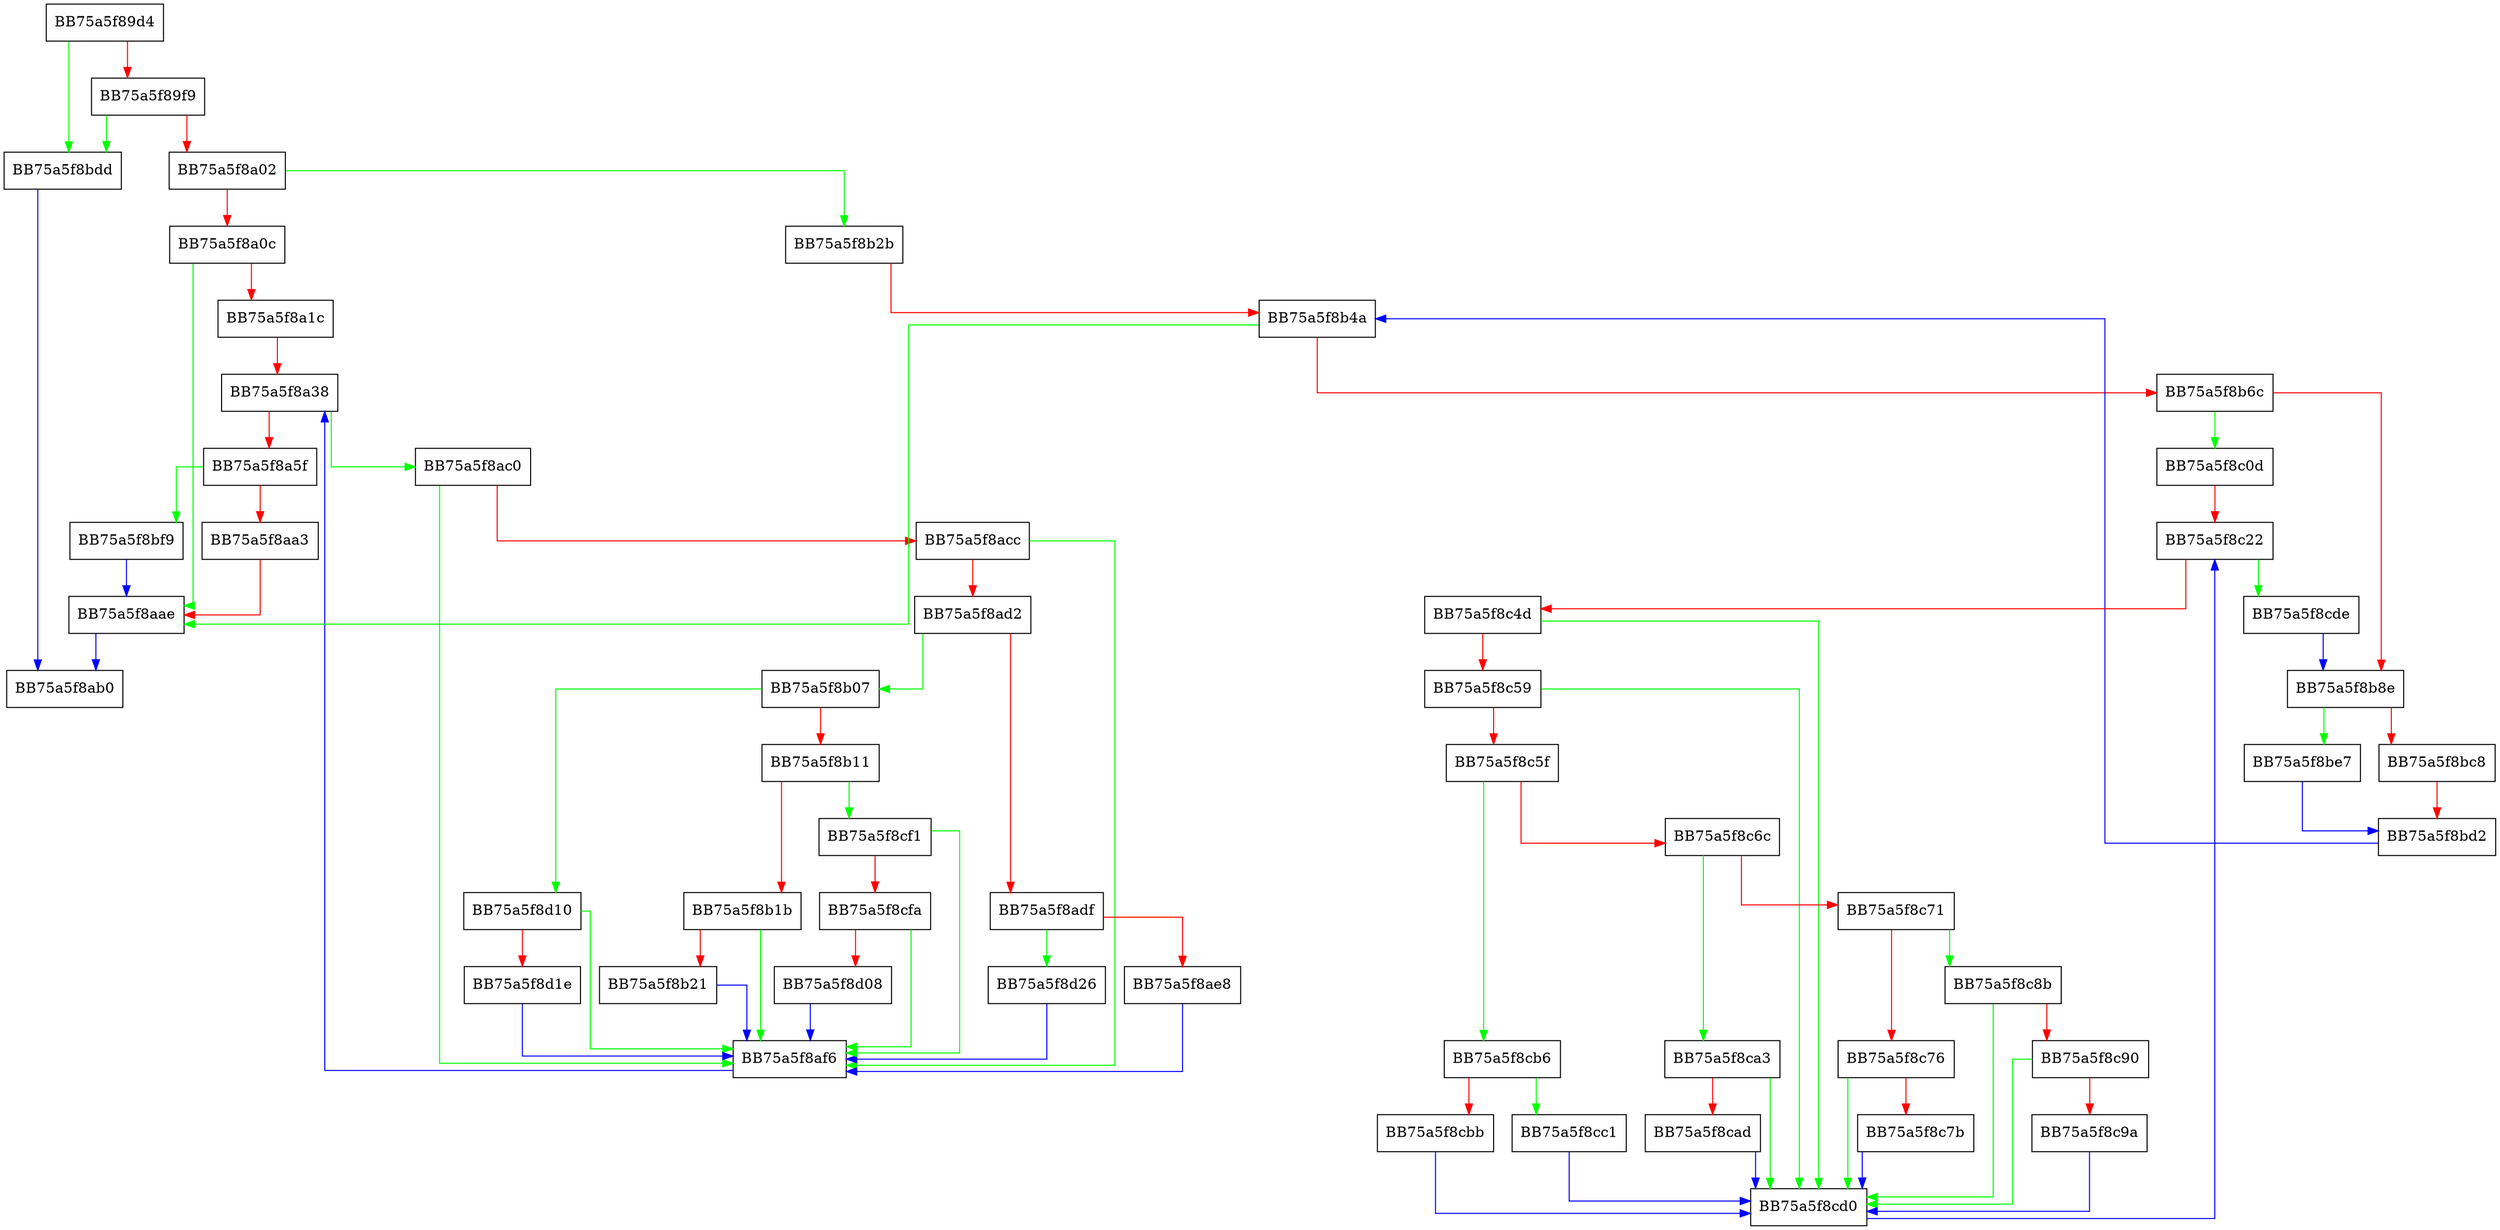 digraph handleDecodeParms {
  node [shape="box"];
  graph [splines=ortho];
  BB75a5f89d4 -> BB75a5f8bdd [color="green"];
  BB75a5f89d4 -> BB75a5f89f9 [color="red"];
  BB75a5f89f9 -> BB75a5f8bdd [color="green"];
  BB75a5f89f9 -> BB75a5f8a02 [color="red"];
  BB75a5f8a02 -> BB75a5f8b2b [color="green"];
  BB75a5f8a02 -> BB75a5f8a0c [color="red"];
  BB75a5f8a0c -> BB75a5f8aae [color="green"];
  BB75a5f8a0c -> BB75a5f8a1c [color="red"];
  BB75a5f8a1c -> BB75a5f8a38 [color="red"];
  BB75a5f8a38 -> BB75a5f8ac0 [color="green"];
  BB75a5f8a38 -> BB75a5f8a5f [color="red"];
  BB75a5f8a5f -> BB75a5f8bf9 [color="green"];
  BB75a5f8a5f -> BB75a5f8aa3 [color="red"];
  BB75a5f8aa3 -> BB75a5f8aae [color="red"];
  BB75a5f8aae -> BB75a5f8ab0 [color="blue"];
  BB75a5f8ac0 -> BB75a5f8af6 [color="green"];
  BB75a5f8ac0 -> BB75a5f8acc [color="red"];
  BB75a5f8acc -> BB75a5f8af6 [color="green"];
  BB75a5f8acc -> BB75a5f8ad2 [color="red"];
  BB75a5f8ad2 -> BB75a5f8b07 [color="green"];
  BB75a5f8ad2 -> BB75a5f8adf [color="red"];
  BB75a5f8adf -> BB75a5f8d26 [color="green"];
  BB75a5f8adf -> BB75a5f8ae8 [color="red"];
  BB75a5f8ae8 -> BB75a5f8af6 [color="blue"];
  BB75a5f8af6 -> BB75a5f8a38 [color="blue"];
  BB75a5f8b07 -> BB75a5f8d10 [color="green"];
  BB75a5f8b07 -> BB75a5f8b11 [color="red"];
  BB75a5f8b11 -> BB75a5f8cf1 [color="green"];
  BB75a5f8b11 -> BB75a5f8b1b [color="red"];
  BB75a5f8b1b -> BB75a5f8af6 [color="green"];
  BB75a5f8b1b -> BB75a5f8b21 [color="red"];
  BB75a5f8b21 -> BB75a5f8af6 [color="blue"];
  BB75a5f8b2b -> BB75a5f8b4a [color="red"];
  BB75a5f8b4a -> BB75a5f8aae [color="green"];
  BB75a5f8b4a -> BB75a5f8b6c [color="red"];
  BB75a5f8b6c -> BB75a5f8c0d [color="green"];
  BB75a5f8b6c -> BB75a5f8b8e [color="red"];
  BB75a5f8b8e -> BB75a5f8be7 [color="green"];
  BB75a5f8b8e -> BB75a5f8bc8 [color="red"];
  BB75a5f8bc8 -> BB75a5f8bd2 [color="red"];
  BB75a5f8bd2 -> BB75a5f8b4a [color="blue"];
  BB75a5f8bdd -> BB75a5f8ab0 [color="blue"];
  BB75a5f8be7 -> BB75a5f8bd2 [color="blue"];
  BB75a5f8bf9 -> BB75a5f8aae [color="blue"];
  BB75a5f8c0d -> BB75a5f8c22 [color="red"];
  BB75a5f8c22 -> BB75a5f8cde [color="green"];
  BB75a5f8c22 -> BB75a5f8c4d [color="red"];
  BB75a5f8c4d -> BB75a5f8cd0 [color="green"];
  BB75a5f8c4d -> BB75a5f8c59 [color="red"];
  BB75a5f8c59 -> BB75a5f8cd0 [color="green"];
  BB75a5f8c59 -> BB75a5f8c5f [color="red"];
  BB75a5f8c5f -> BB75a5f8cb6 [color="green"];
  BB75a5f8c5f -> BB75a5f8c6c [color="red"];
  BB75a5f8c6c -> BB75a5f8ca3 [color="green"];
  BB75a5f8c6c -> BB75a5f8c71 [color="red"];
  BB75a5f8c71 -> BB75a5f8c8b [color="green"];
  BB75a5f8c71 -> BB75a5f8c76 [color="red"];
  BB75a5f8c76 -> BB75a5f8cd0 [color="green"];
  BB75a5f8c76 -> BB75a5f8c7b [color="red"];
  BB75a5f8c7b -> BB75a5f8cd0 [color="blue"];
  BB75a5f8c8b -> BB75a5f8cd0 [color="green"];
  BB75a5f8c8b -> BB75a5f8c90 [color="red"];
  BB75a5f8c90 -> BB75a5f8cd0 [color="green"];
  BB75a5f8c90 -> BB75a5f8c9a [color="red"];
  BB75a5f8c9a -> BB75a5f8cd0 [color="blue"];
  BB75a5f8ca3 -> BB75a5f8cd0 [color="green"];
  BB75a5f8ca3 -> BB75a5f8cad [color="red"];
  BB75a5f8cad -> BB75a5f8cd0 [color="blue"];
  BB75a5f8cb6 -> BB75a5f8cc1 [color="green"];
  BB75a5f8cb6 -> BB75a5f8cbb [color="red"];
  BB75a5f8cbb -> BB75a5f8cd0 [color="blue"];
  BB75a5f8cc1 -> BB75a5f8cd0 [color="blue"];
  BB75a5f8cd0 -> BB75a5f8c22 [color="blue"];
  BB75a5f8cde -> BB75a5f8b8e [color="blue"];
  BB75a5f8cf1 -> BB75a5f8af6 [color="green"];
  BB75a5f8cf1 -> BB75a5f8cfa [color="red"];
  BB75a5f8cfa -> BB75a5f8af6 [color="green"];
  BB75a5f8cfa -> BB75a5f8d08 [color="red"];
  BB75a5f8d08 -> BB75a5f8af6 [color="blue"];
  BB75a5f8d10 -> BB75a5f8af6 [color="green"];
  BB75a5f8d10 -> BB75a5f8d1e [color="red"];
  BB75a5f8d1e -> BB75a5f8af6 [color="blue"];
  BB75a5f8d26 -> BB75a5f8af6 [color="blue"];
}